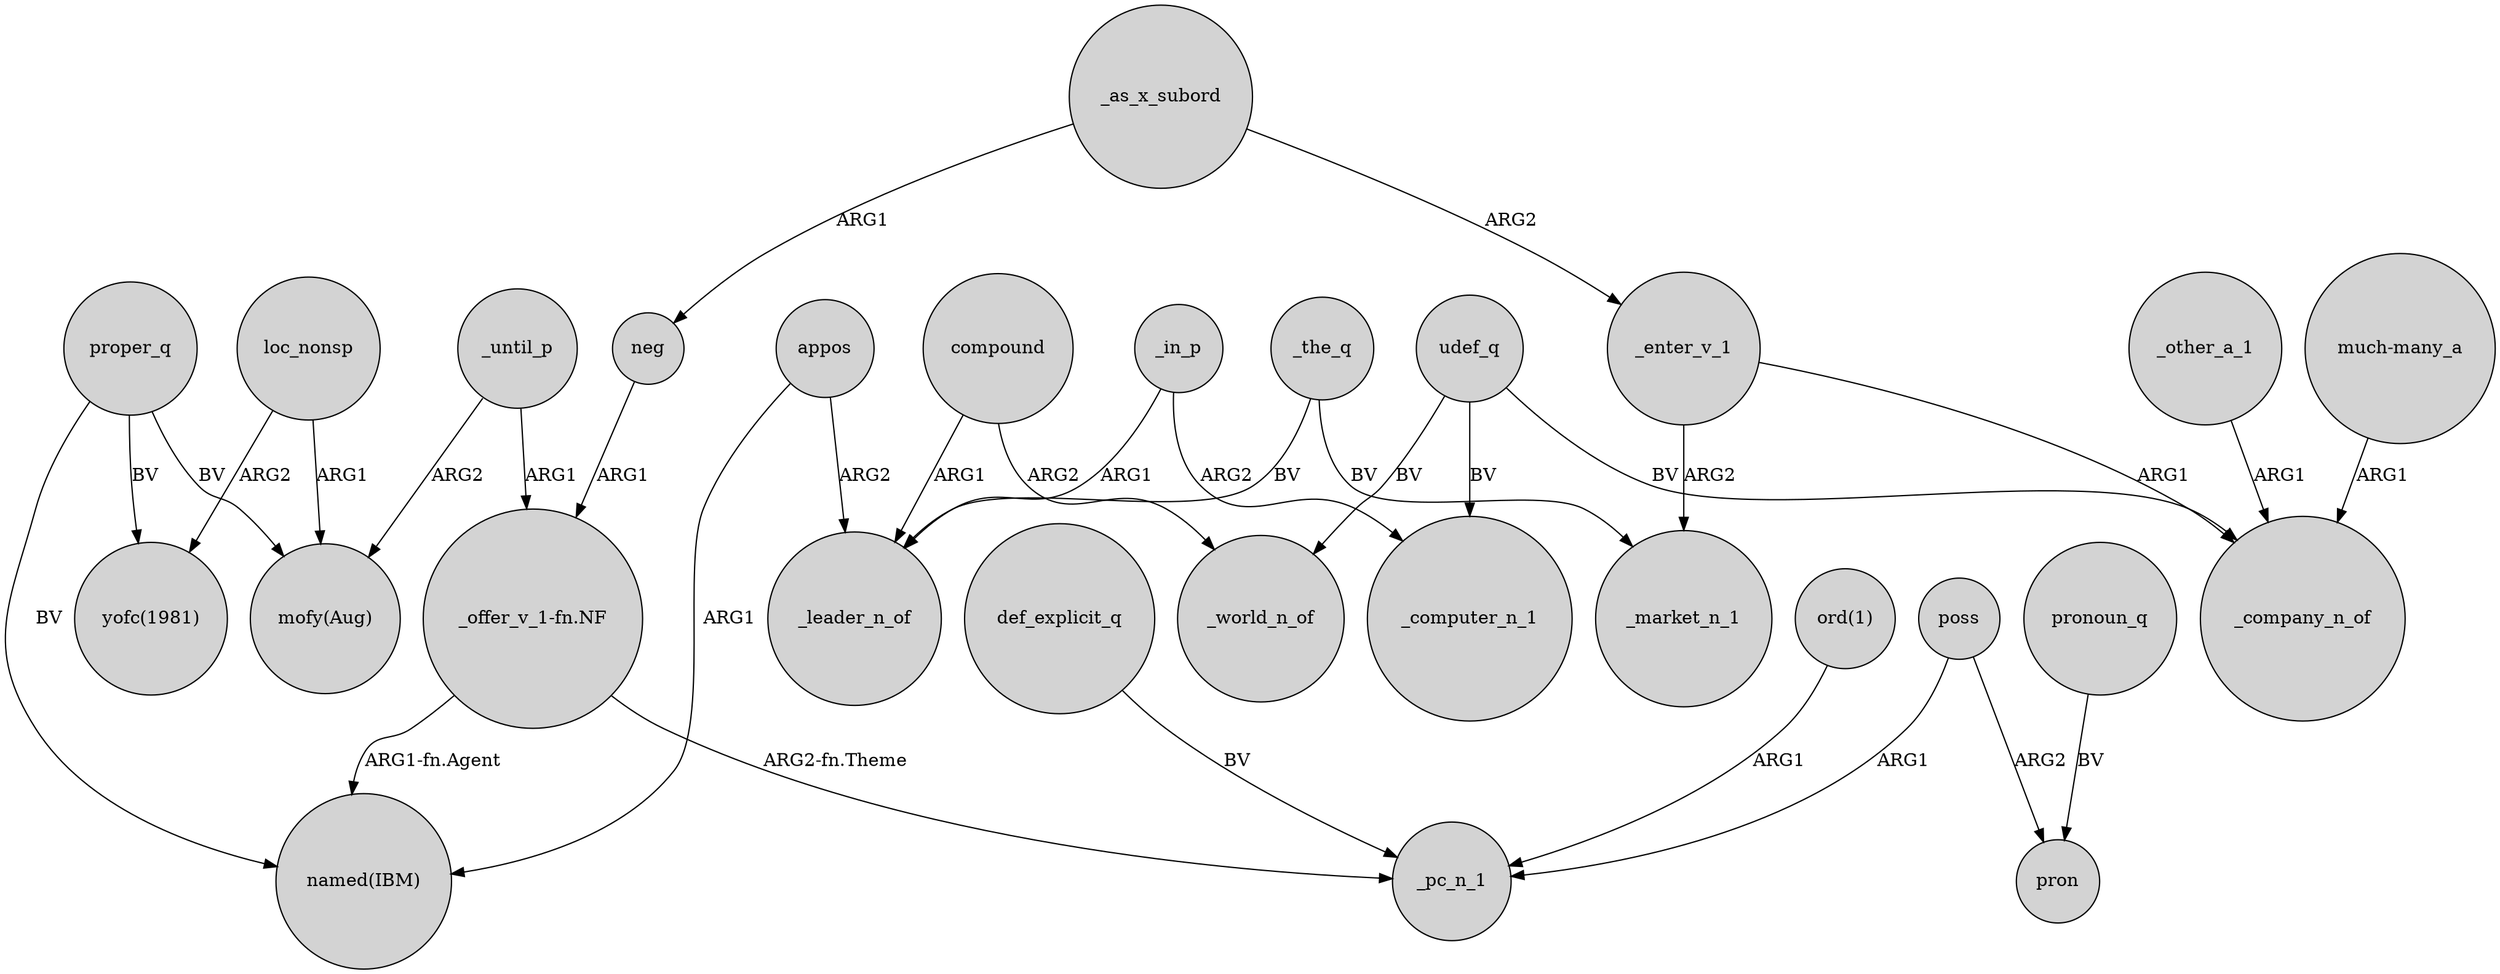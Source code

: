 digraph {
	node [shape=circle style=filled]
	_until_p -> "mofy(Aug)" [label=ARG2]
	_in_p -> _leader_n_of [label=ARG1]
	poss -> pron [label=ARG2]
	_enter_v_1 -> _market_n_1 [label=ARG2]
	compound -> _world_n_of [label=ARG2]
	appos -> "named(IBM)" [label=ARG1]
	_enter_v_1 -> _company_n_of [label=ARG1]
	_until_p -> "_offer_v_1-fn.NF" [label=ARG1]
	_as_x_subord -> neg [label=ARG1]
	compound -> _leader_n_of [label=ARG1]
	proper_q -> "named(IBM)" [label=BV]
	udef_q -> _world_n_of [label=BV]
	_in_p -> _computer_n_1 [label=ARG2]
	"_offer_v_1-fn.NF" -> "named(IBM)" [label="ARG1-fn.Agent"]
	"ord(1)" -> _pc_n_1 [label=ARG1]
	loc_nonsp -> "mofy(Aug)" [label=ARG1]
	def_explicit_q -> _pc_n_1 [label=BV]
	loc_nonsp -> "yofc(1981)" [label=ARG2]
	udef_q -> _computer_n_1 [label=BV]
	pronoun_q -> pron [label=BV]
	"much-many_a" -> _company_n_of [label=ARG1]
	proper_q -> "mofy(Aug)" [label=BV]
	appos -> _leader_n_of [label=ARG2]
	_the_q -> _leader_n_of [label=BV]
	poss -> _pc_n_1 [label=ARG1]
	"_offer_v_1-fn.NF" -> _pc_n_1 [label="ARG2-fn.Theme"]
	proper_q -> "yofc(1981)" [label=BV]
	_other_a_1 -> _company_n_of [label=ARG1]
	_as_x_subord -> _enter_v_1 [label=ARG2]
	udef_q -> _company_n_of [label=BV]
	_the_q -> _market_n_1 [label=BV]
	neg -> "_offer_v_1-fn.NF" [label=ARG1]
}
